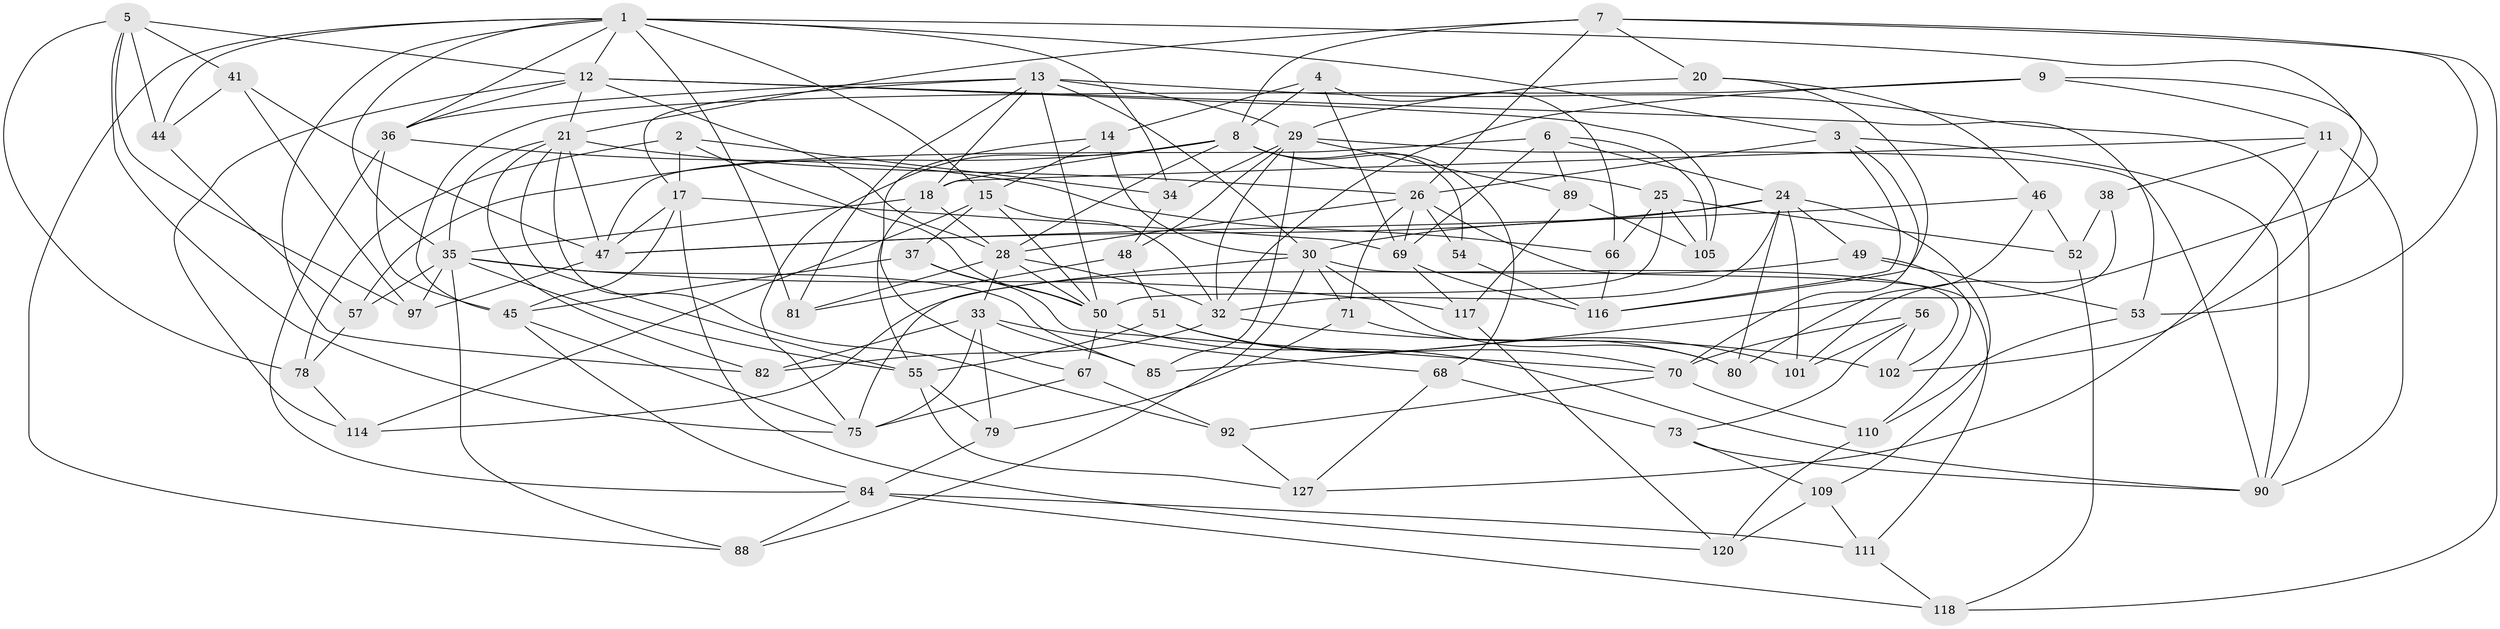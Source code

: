 // original degree distribution, {4: 1.0}
// Generated by graph-tools (version 1.1) at 2025/20/03/04/25 18:20:52]
// undirected, 78 vertices, 201 edges
graph export_dot {
graph [start="1"]
  node [color=gray90,style=filled];
  1 [super="+74+23+10"];
  2;
  3 [super="+126"];
  4;
  5 [super="+59"];
  6 [super="+43"];
  7 [super="+95"];
  8 [super="+83+87"];
  9;
  11 [super="+100"];
  12 [super="+22+27"];
  13 [super="+86"];
  14;
  15 [super="+61"];
  17 [super="+19"];
  18 [super="+72+65"];
  20;
  21 [super="+58+40"];
  24 [super="+112+39"];
  25 [super="+91"];
  26 [super="+62+124"];
  28 [super="+63+104+107"];
  29 [super="+64+31"];
  30 [super="+128+76"];
  32 [super="+42+121"];
  33 [super="+108"];
  34;
  35 [super="+131+122"];
  36 [super="+93"];
  37;
  38;
  41;
  44;
  45 [super="+77"];
  46;
  47 [super="+99+60"];
  48;
  49;
  50 [super="+115"];
  51;
  52;
  53;
  54;
  55 [super="+106"];
  56;
  57;
  66;
  67;
  68;
  69 [super="+103"];
  70 [super="+98"];
  71;
  73;
  75 [super="+96"];
  78;
  79;
  80;
  81;
  82;
  84 [super="+94"];
  85;
  88;
  89;
  90 [super="+125"];
  92;
  97;
  101;
  102;
  105;
  109;
  110;
  111;
  114;
  116 [super="+119"];
  117;
  118;
  120;
  127;
  1 -- 34;
  1 -- 82;
  1 -- 88;
  1 -- 3 [weight=2];
  1 -- 12;
  1 -- 81;
  1 -- 36;
  1 -- 101;
  1 -- 44;
  1 -- 15;
  1 -- 35;
  2 -- 50;
  2 -- 34;
  2 -- 78;
  2 -- 17;
  3 -- 90;
  3 -- 26;
  3 -- 116;
  3 -- 70;
  4 -- 69;
  4 -- 14;
  4 -- 66;
  4 -- 8;
  5 -- 78;
  5 -- 75;
  5 -- 41;
  5 -- 44;
  5 -- 97;
  5 -- 12;
  6 -- 47 [weight=2];
  6 -- 24;
  6 -- 89;
  6 -- 105;
  6 -- 69;
  7 -- 53;
  7 -- 26;
  7 -- 20;
  7 -- 118;
  7 -- 8;
  7 -- 21;
  8 -- 68;
  8 -- 25 [weight=2];
  8 -- 57;
  8 -- 18;
  8 -- 54;
  8 -- 75;
  8 -- 28;
  9 -- 11;
  9 -- 102;
  9 -- 45;
  9 -- 32;
  11 -- 18;
  11 -- 38 [weight=2];
  11 -- 127;
  11 -- 90;
  12 -- 53;
  12 -- 105;
  12 -- 36;
  12 -- 114;
  12 -- 28;
  12 -- 21;
  13 -- 36;
  13 -- 30;
  13 -- 29;
  13 -- 81;
  13 -- 17;
  13 -- 90;
  13 -- 18;
  13 -- 50;
  14 -- 67;
  14 -- 15;
  14 -- 30;
  15 -- 50;
  15 -- 114;
  15 -- 37;
  15 -- 32;
  17 -- 120;
  17 -- 69;
  17 -- 45;
  17 -- 47;
  18 -- 35 [weight=2];
  18 -- 55;
  18 -- 28 [weight=2];
  20 -- 46;
  20 -- 116;
  20 -- 29;
  21 -- 82;
  21 -- 92;
  21 -- 47;
  21 -- 35;
  21 -- 26;
  21 -- 55;
  24 -- 101;
  24 -- 109;
  24 -- 30;
  24 -- 49;
  24 -- 80;
  24 -- 47;
  24 -- 32;
  25 -- 52;
  25 -- 66;
  25 -- 105;
  25 -- 50;
  26 -- 71;
  26 -- 54;
  26 -- 111;
  26 -- 69;
  26 -- 28;
  28 -- 32 [weight=2];
  28 -- 50;
  28 -- 81;
  28 -- 33;
  29 -- 89;
  29 -- 90;
  29 -- 48;
  29 -- 34;
  29 -- 85;
  29 -- 32;
  30 -- 75;
  30 -- 88;
  30 -- 102;
  30 -- 71;
  30 -- 80;
  32 -- 82;
  32 -- 102;
  33 -- 82;
  33 -- 85;
  33 -- 68;
  33 -- 79;
  33 -- 75;
  34 -- 48;
  35 -- 117;
  35 -- 88;
  35 -- 57;
  35 -- 97;
  35 -- 85;
  35 -- 55;
  36 -- 66;
  36 -- 45;
  36 -- 84;
  37 -- 70;
  37 -- 45;
  37 -- 50;
  38 -- 52;
  38 -- 85;
  41 -- 97;
  41 -- 44;
  41 -- 47;
  44 -- 57;
  45 -- 75;
  45 -- 84;
  46 -- 52;
  46 -- 80;
  46 -- 47;
  47 -- 97;
  48 -- 51;
  48 -- 81;
  49 -- 110;
  49 -- 114;
  49 -- 53;
  50 -- 67;
  50 -- 90;
  51 -- 101;
  51 -- 70;
  51 -- 55;
  52 -- 118;
  53 -- 110;
  54 -- 116 [weight=2];
  55 -- 79;
  55 -- 127;
  56 -- 102;
  56 -- 70;
  56 -- 73;
  56 -- 101;
  57 -- 78;
  66 -- 116;
  67 -- 75;
  67 -- 92;
  68 -- 127;
  68 -- 73;
  69 -- 117;
  69 -- 116;
  70 -- 110;
  70 -- 92;
  71 -- 80;
  71 -- 79;
  73 -- 109;
  73 -- 90;
  78 -- 114;
  79 -- 84;
  84 -- 111;
  84 -- 118;
  84 -- 88;
  89 -- 117;
  89 -- 105;
  92 -- 127;
  109 -- 120;
  109 -- 111;
  110 -- 120;
  111 -- 118;
  117 -- 120;
}
